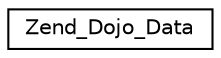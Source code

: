 digraph G
{
  edge [fontname="Helvetica",fontsize="10",labelfontname="Helvetica",labelfontsize="10"];
  node [fontname="Helvetica",fontsize="10",shape=record];
  rankdir="LR";
  Node1 [label="Zend_Dojo_Data",height=0.2,width=0.4,color="black", fillcolor="white", style="filled",URL="$class_zend___dojo___data.html"];
}
